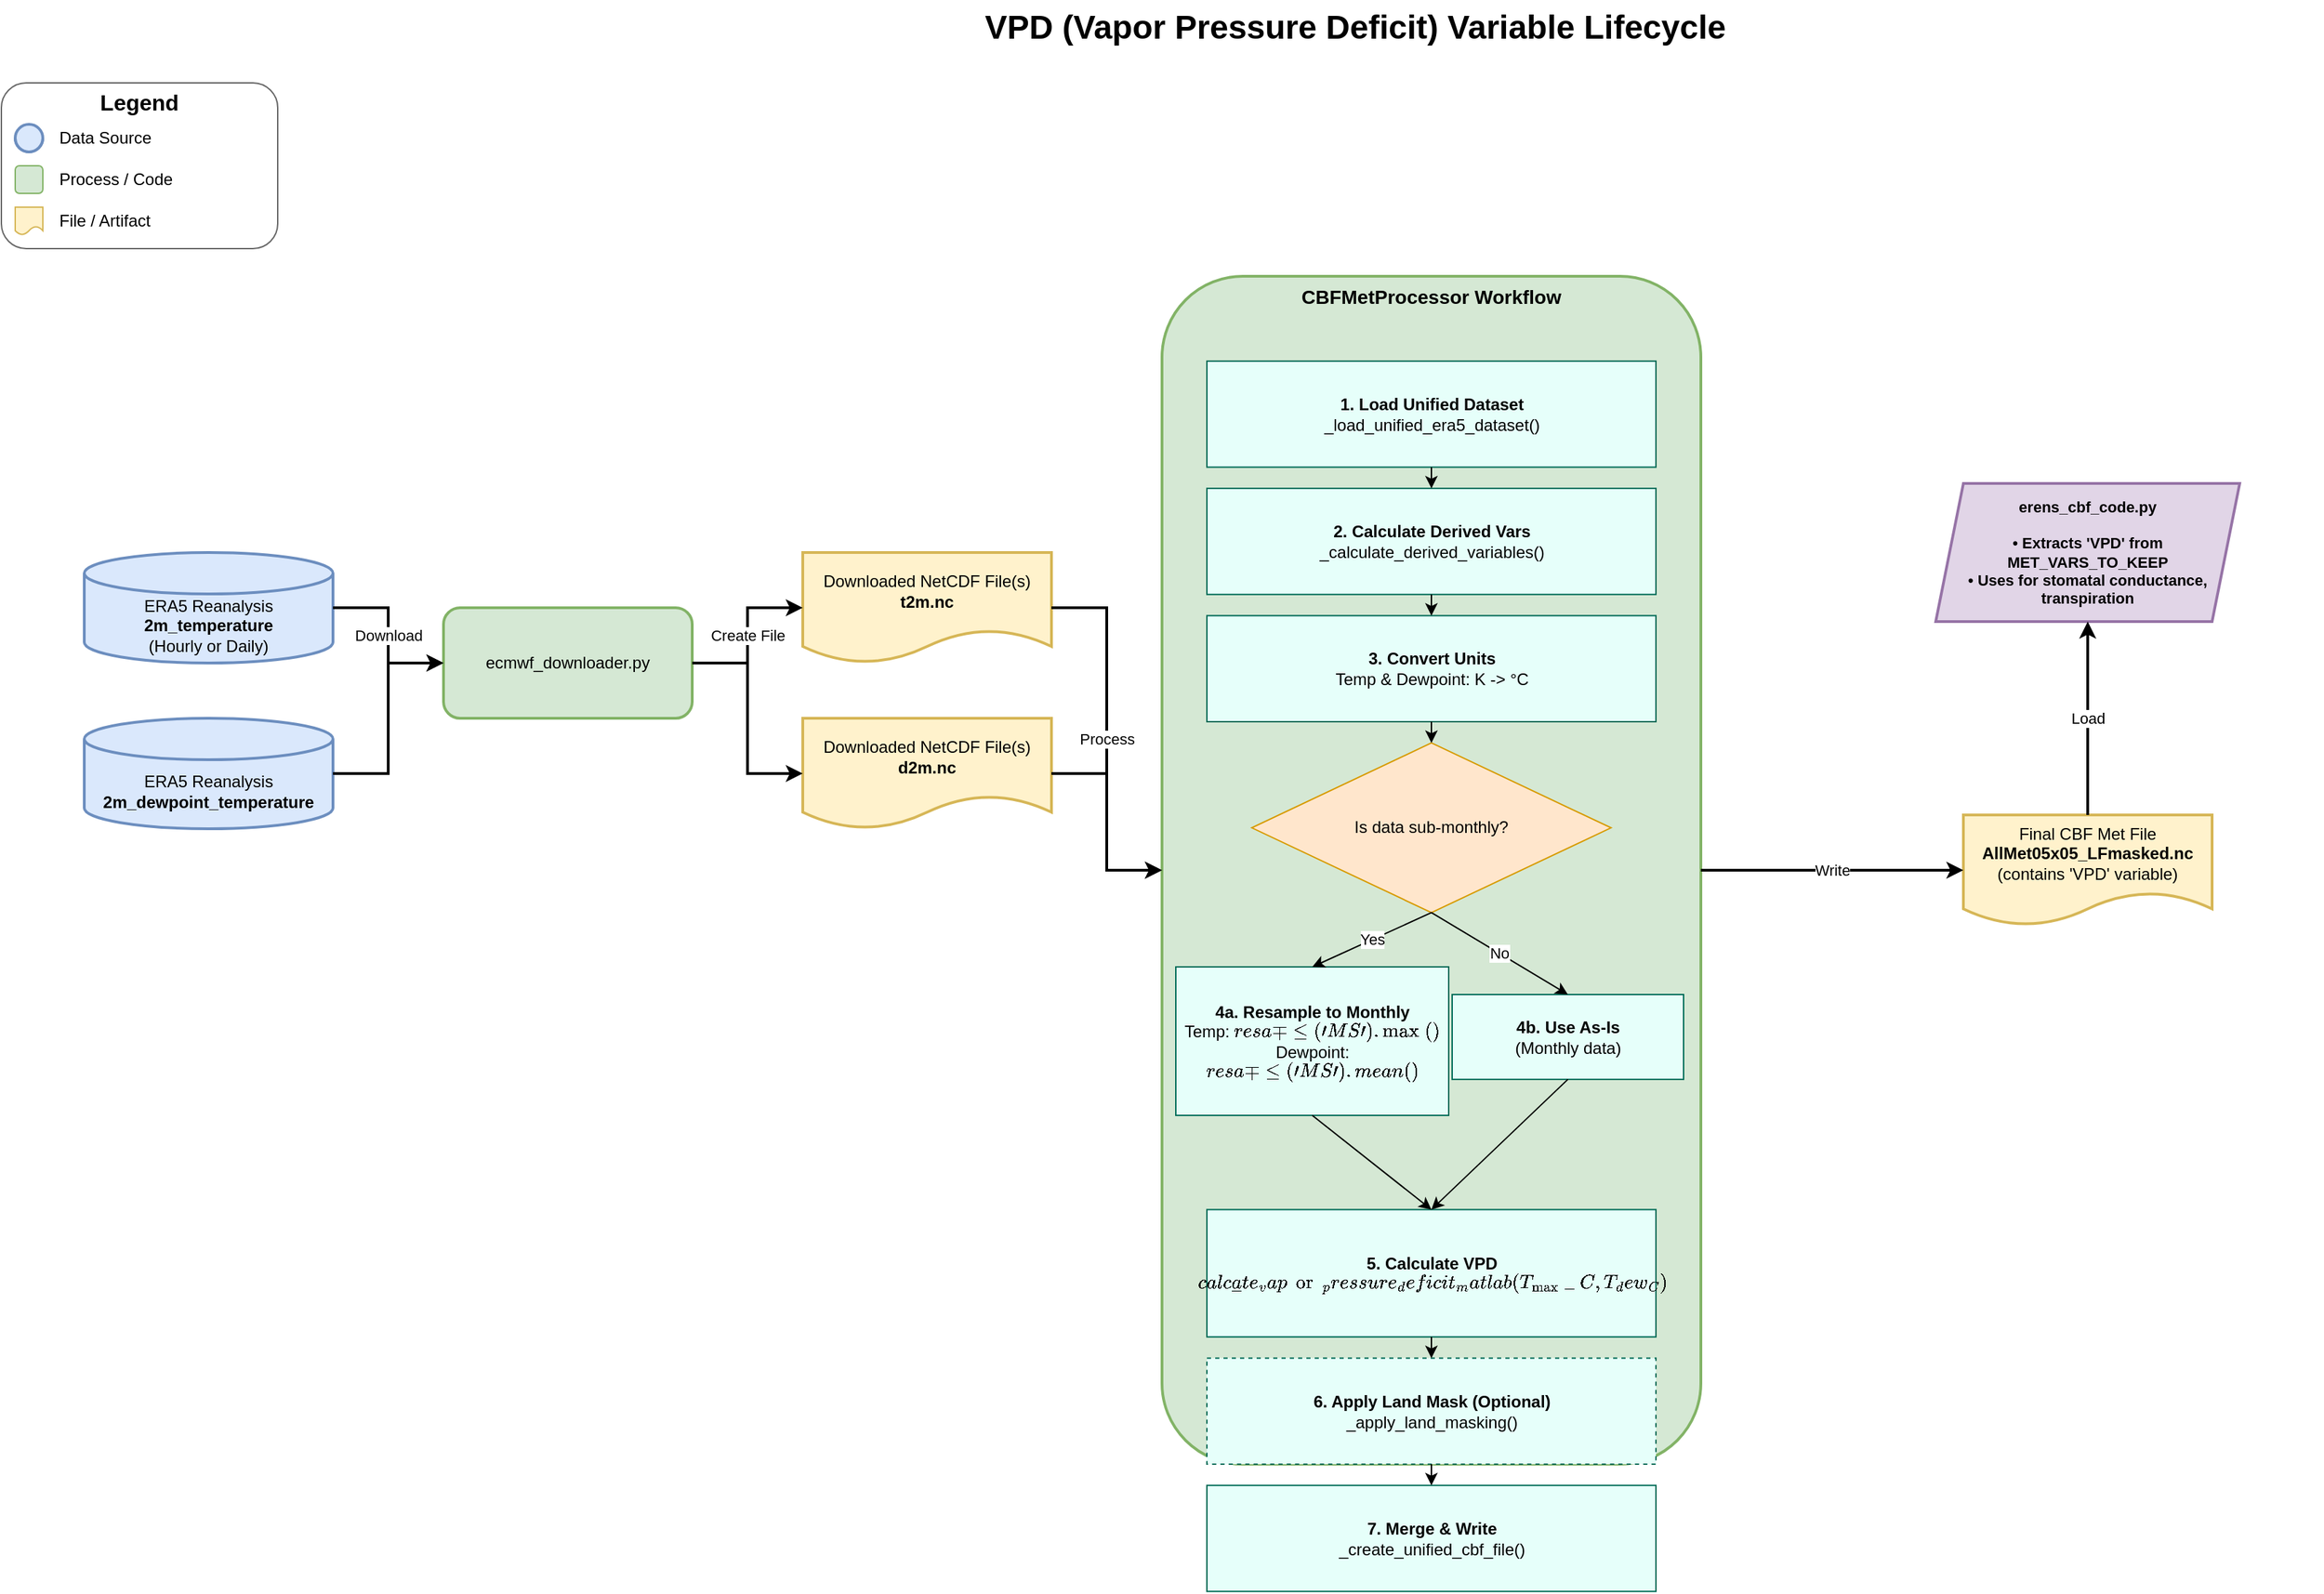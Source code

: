 <mxfile version="28.1.2">
  <diagram name="VPD-Lifecycle" id="VPD-Lifecycle-1">
    <mxGraphModel dx="1234" dy="859" grid="1" gridSize="10" guides="1" tooltips="1" connect="1" arrows="1" fold="1" page="1" pageScale="1" pageWidth="2000" pageHeight="1400" math="0" shadow="0">
      <root>
        <mxCell id="0" />
        <mxCell id="1" parent="0" />
        <mxCell id="title" value="VPD (Vapor Pressure Deficit) Variable Lifecycle" style="text;html=1;strokeColor=none;fillColor=none;align=center;verticalAlign=middle;whiteSpace=wrap;rounded=0;fontSize=24;fontStyle=1" parent="1" vertex="1">
          <mxGeometry x="300" y="20" width="1400" height="40" as="geometry" />
        </mxCell>
        <mxCell id="legend-box" value="" style="rounded=1;whiteSpace=wrap;html=1;strokeColor=#666666;fillColor=none;" parent="1" vertex="1">
          <mxGeometry x="20" y="80" width="200" height="120" as="geometry" />
        </mxCell>
        <mxCell id="legend-title" value="Legend" style="text;html=1;strokeColor=none;fillColor=none;align=center;verticalAlign=middle;whiteSpace=wrap;rounded=0;fontStyle=1;fontSize=16;" parent="1" vertex="1">
          <mxGeometry x="30" y="84" width="180" height="20" as="geometry" />
        </mxCell>
        <mxCell id="legend-source" value="" style="shape=cylinder3;whiteSpace=wrap;html=1;boundedLbl=1;backgroundOutline=1;size=15;strokeWidth=2;fillColor=#dae8fc;strokeColor=#6c8ebf;" parent="1" vertex="1">
          <mxGeometry x="30" y="110" width="20" height="20" as="geometry" />
        </mxCell>
        <mxCell id="legend-source-text" value="Data Source" style="text;html=1;strokeColor=none;fillColor=none;align=left;verticalAlign=middle;whiteSpace=wrap;rounded=0;" parent="1" vertex="1">
          <mxGeometry x="60" y="110" width="140" height="20" as="geometry" />
        </mxCell>
        <mxCell id="legend-process" value="" style="rounded=1;whiteSpace=wrap;html=1;fillColor=#d5e8d4;strokeColor=#82b366;" parent="1" vertex="1">
          <mxGeometry x="30" y="140" width="20" height="20" as="geometry" />
        </mxCell>
        <mxCell id="legend-process-text" value="Process / Code" style="text;html=1;strokeColor=none;fillColor=none;align=left;verticalAlign=middle;whiteSpace=wrap;rounded=0;" parent="1" vertex="1">
          <mxGeometry x="60" y="140" width="140" height="20" as="geometry" />
        </mxCell>
        <mxCell id="legend-file" value="" style="shape=document;whiteSpace=wrap;html=1;boundedLbl=1;fillColor=#fff2cc;strokeColor=#d6b656;" parent="1" vertex="1">
          <mxGeometry x="30" y="170" width="20" height="20" as="geometry" />
        </mxCell>
        <mxCell id="legend-file-text" value="File / Artifact" style="text;html=1;strokeColor=none;fillColor=none;align=left;verticalAlign=middle;whiteSpace=wrap;rounded=0;" parent="1" vertex="1">
          <mxGeometry x="60" y="170" width="140" height="20" as="geometry" />
        </mxCell>
        <mxCell id="source-data-temp" value="ERA5 Reanalysis&lt;br&gt;&lt;b&gt;2m_temperature&lt;/b&gt;&lt;br&gt;(Hourly or Daily)" style="shape=cylinder3;whiteSpace=wrap;html=1;boundedLbl=1;backgroundOutline=1;size=15;strokeWidth=2;fontSize=12;fontStyle=0;fillColor=#dae8fc;strokeColor=#6c8ebf;" parent="1" vertex="1">
          <mxGeometry x="80" y="420" width="180" height="80" as="geometry" />
        </mxCell>
        <mxCell id="source-data-dew" value="ERA5 Reanalysis&lt;br&gt;&lt;b&gt;2m_dewpoint_temperature&lt;/b&gt;" style="shape=cylinder3;whiteSpace=wrap;html=1;boundedLbl=1;backgroundOutline=1;size=15;strokeWidth=2;fontSize=12;fontStyle=0;fillColor=#dae8fc;strokeColor=#6c8ebf;" parent="1" vertex="1">
          <mxGeometry x="80" y="540" width="180" height="80" as="geometry" />
        </mxCell>
        <mxCell id="downloader" value="ecmwf_downloader.py" style="rounded=1;whiteSpace=wrap;html=1;strokeWidth=2;fontSize=12;fillColor=#d5e8d4;strokeColor=#82b366;align=center;" parent="1" vertex="1">
          <mxGeometry x="340" y="460" width="180" height="80" as="geometry" />
        </mxCell>
        <mxCell id="downloaded-file-temp" value="Downloaded NetCDF File(s)&lt;br&gt;&lt;b&gt;t2m.nc&lt;/b&gt;" style="shape=document;whiteSpace=wrap;html=1;boundedLbl=1;strokeWidth=2;fontSize=12;fillColor=#fff2cc;strokeColor=#d6b656;" parent="1" vertex="1">
          <mxGeometry x="600" y="420" width="180" height="80" as="geometry" />
        </mxCell>
        <mxCell id="downloaded-file-dew" value="Downloaded NetCDF File(s)&lt;br&gt;&lt;b&gt;d2m.nc&lt;/b&gt;" style="shape=document;whiteSpace=wrap;html=1;boundedLbl=1;strokeWidth=2;fontSize=12;fillColor=#fff2cc;strokeColor=#d6b656;" parent="1" vertex="1">
          <mxGeometry x="600" y="540" width="180" height="80" as="geometry" />
        </mxCell>
        <mxCell id="processor-container" value="CBFMetProcessor Workflow" style="rounded=1;whiteSpace=wrap;html=1;strokeWidth=2;fontSize=14;fontStyle=1;align=center;verticalAlign=top;fillColor=#d5e8d4;strokeColor=#82b366;" parent="1" vertex="1">
          <mxGeometry x="860" y="220" width="390" height="860" as="geometry" />
        </mxCell>
        <mxCell id="step1" value="&lt;b&gt;1. Load Unified Dataset&lt;/b&gt;&lt;br&gt;_load_unified_era5_dataset()" style="rounded=0;whiteSpace=wrap;html=1;align=center;fillColor=#e6fffa;strokeColor=#006b57;" parent="processor-container" vertex="1">
          <mxGeometry x="32.5" y="61.429" width="325" height="76.786" as="geometry" />
        </mxCell>
        <mxCell id="step2" value="&lt;b&gt;2. Calculate Derived Vars&lt;/b&gt;&lt;br&gt;_calculate_derived_variables()" style="rounded=0;whiteSpace=wrap;html=1;align=center;fillColor=#e6fffa;strokeColor=#006b57;" parent="processor-container" vertex="1">
          <mxGeometry x="32.5" y="153.571" width="325" height="76.786" as="geometry" />
        </mxCell>
        <mxCell id="step3" value="&lt;b&gt;3. Convert Units&lt;/b&gt;&lt;br&gt;Temp &amp;amp; Dewpoint: K -&amp;gt; °C" style="rounded=0;whiteSpace=wrap;html=1;align=center;fillColor=#e6fffa;strokeColor=#006b57;" parent="processor-container" vertex="1">
          <mxGeometry x="32.5" y="245.714" width="325" height="76.786" as="geometry" />
        </mxCell>
        <mxCell id="decision" value="Is data sub-monthly?" style="rhombus;whiteSpace=wrap;html=1;fillColor=#ffe6cc;strokeColor=#d79b00;" parent="processor-container" vertex="1">
          <mxGeometry x="65.0" y="337.857" width="260.0" height="122.857" as="geometry" />
        </mxCell>
        <mxCell id="resample-step" value="&lt;b&gt;4a. Resample to Monthly&lt;/b&gt;&lt;br&gt;Temp: `resample(&#39;MS&#39;).max()`&lt;br&gt;Dewpoint: `resample(&#39;MS&#39;).mean()`" style="rounded=0;whiteSpace=wrap;html=1;align=center;fillColor=#e6fffa;strokeColor=#006b57;" parent="processor-container" vertex="1">
          <mxGeometry x="10" y="500" width="197.5" height="107.5" as="geometry" />
        </mxCell>
        <mxCell id="asis-step" value="&lt;b&gt;4b. Use As-Is&lt;/b&gt;&lt;br&gt;(Monthly data)" style="rounded=0;whiteSpace=wrap;html=1;align=center;fillColor=#e6fffa;strokeColor=#006b57;" parent="processor-container" vertex="1">
          <mxGeometry x="210" y="520" width="167.5" height="61.43" as="geometry" />
        </mxCell>
        <mxCell id="calculate-vpd" value="&lt;b&gt;5. Calculate VPD&lt;/b&gt;&lt;br&gt;`calculate_vapor_pressure_deficit_matlab(T_max_C, T_dew_C)`" style="rounded=0;whiteSpace=wrap;html=1;align=center;fillColor=#e6fffa;strokeColor=#006b57;" parent="processor-container" vertex="1">
          <mxGeometry x="32.5" y="675.714" width="325" height="92.143" as="geometry" />
        </mxCell>
        <mxCell id="mask-step" value="&lt;b&gt;6. Apply Land Mask (Optional)&lt;/b&gt;&lt;br&gt;_apply_land_masking()" style="rounded=0;whiteSpace=wrap;html=1;align=center;fillColor=#e6fffa;strokeColor=#006b57;dashed=1;" parent="processor-container" vertex="1">
          <mxGeometry x="32.5" y="783.214" width="325" height="76.786" as="geometry" />
        </mxCell>
        <mxCell id="merge-step" value="&lt;b&gt;7. Merge &amp;amp; Write&lt;/b&gt;&lt;br&gt;_create_unified_cbf_file()" style="rounded=0;whiteSpace=wrap;html=1;align=center;fillColor=#e6fffa;strokeColor=#006b57;" parent="processor-container" vertex="1">
          <mxGeometry x="32.5" y="875.357" width="325" height="76.786" as="geometry" />
        </mxCell>
        <mxCell id="sub-arrow1" value="" style="endArrow=classic;html=1;rounded=0;" parent="processor-container" source="step1" target="step2" edge="1">
          <mxGeometry width="50" height="50" relative="1" as="geometry">
            <mxPoint x="195.0" y="153.571" as="sourcePoint" />
            <mxPoint x="195.0" y="230.357" as="targetPoint" />
          </mxGeometry>
        </mxCell>
        <mxCell id="sub-arrow2" value="" style="endArrow=classic;html=1;rounded=0;" parent="processor-container" source="step2" target="step3" edge="1">
          <mxGeometry width="50" height="50" relative="1" as="geometry">
            <mxPoint x="195.0" y="245.714" as="sourcePoint" />
            <mxPoint x="195.0" y="322.5" as="targetPoint" />
          </mxGeometry>
        </mxCell>
        <mxCell id="sub-arrow3" value="" style="endArrow=classic;html=1;rounded=0;" parent="processor-container" source="step3" target="decision" edge="1">
          <mxGeometry width="50" height="50" relative="1" as="geometry">
            <mxPoint x="195.0" y="337.857" as="sourcePoint" />
            <mxPoint x="195.0" y="414.643" as="targetPoint" />
          </mxGeometry>
        </mxCell>
        <mxCell id="sub-arrow4" value="Yes" style="endArrow=classic;html=1;rounded=0;exitX=0.5;exitY=1;exitDx=0;exitDy=0;entryX=0.5;entryY=0;entryDx=0;entryDy=0;" parent="processor-container" source="decision" target="resample-step" edge="1">
          <mxGeometry width="50" height="50" relative="1" as="geometry">
            <mxPoint x="195.0" y="491.429" as="sourcePoint" />
            <mxPoint x="195.0" y="568.214" as="targetPoint" />
          </mxGeometry>
        </mxCell>
        <mxCell id="sub-arrow5" value="No" style="endArrow=classic;html=1;rounded=0;exitX=0.5;exitY=1;exitDx=0;exitDy=0;entryX=0.5;entryY=0;entryDx=0;entryDy=0;" parent="processor-container" source="decision" target="asis-step" edge="1">
          <mxGeometry width="50" height="50" relative="1" as="geometry">
            <mxPoint x="195.0" y="598.929" as="sourcePoint" />
            <mxPoint x="195.0" y="675.714" as="targetPoint" />
          </mxGeometry>
        </mxCell>
        <mxCell id="sub-arrow6" value="" style="endArrow=classic;html=1;rounded=0;exitX=0.5;exitY=1;exitDx=0;exitDy=0;entryX=0.5;entryY=0;entryDx=0;entryDy=0;" parent="processor-container" source="resample-step" target="calculate-vpd" edge="1">
          <mxGeometry width="50" height="50" relative="1" as="geometry">
            <mxPoint x="195.0" y="691.071" as="sourcePoint" />
            <mxPoint x="195.0" y="767.857" as="targetPoint" />
          </mxGeometry>
        </mxCell>
        <mxCell id="sub-arrow7" value="" style="endArrow=classic;html=1;rounded=0;exitX=0.5;exitY=1;exitDx=0;exitDy=0;entryX=0.5;entryY=0;entryDx=0;entryDy=0;" parent="processor-container" source="asis-step" target="calculate-vpd" edge="1">
          <mxGeometry width="50" height="50" relative="1" as="geometry">
            <mxPoint x="195.0" y="798.571" as="sourcePoint" />
            <mxPoint x="195.0" y="875.357" as="targetPoint" />
          </mxGeometry>
        </mxCell>
        <mxCell id="sub-arrow8" value="" style="endArrow=classic;html=1;rounded=0;exitX=0.5;exitY=1;exitDx=0;exitDy=0;entryX=0.5;entryY=0;entryDx=0;entryDy=0;" parent="processor-container" source="calculate-vpd" target="mask-step" edge="1">
          <mxGeometry width="50" height="50" relative="1" as="geometry">
            <mxPoint x="195.0" y="906.071" as="sourcePoint" />
            <mxPoint x="195.0" y="982.857" as="targetPoint" />
          </mxGeometry>
        </mxCell>
        <mxCell id="sub-arrow9" value="" style="endArrow=classic;html=1;rounded=0;exitX=0.5;exitY=1;exitDx=0;exitDy=0;entryX=0.5;entryY=0;entryDx=0;entryDy=0;" parent="processor-container" source="mask-step" target="merge-step" edge="1">
          <mxGeometry width="50" height="50" relative="1" as="geometry">
            <mxPoint x="195.0" y="1013.571" as="sourcePoint" />
            <mxPoint x="195.0" y="1090.357" as="targetPoint" />
          </mxGeometry>
        </mxCell>
        <mxCell id="cbf-file" value="Final CBF Met File&lt;br&gt;&lt;b&gt;AllMet05x05_LFmasked.nc&lt;/b&gt;&lt;br&gt;(contains &#39;VPD&#39; variable)" style="shape=document;whiteSpace=wrap;html=1;boundedLbl=1;strokeWidth=2;fontSize=12;fillColor=#fff2cc;strokeColor=#d6b656;" parent="1" vertex="1">
          <mxGeometry x="1440" y="610" width="180" height="80" as="geometry" />
        </mxCell>
        <mxCell id="erens-code" value="erens_cbf_code.py&lt;br&gt;&lt;br&gt;• Extracts &#39;VPD&#39; from MET_VARS_TO_KEEP&lt;br&gt;• Uses for stomatal conductance, transpiration" style="shape=parallelogram;perimeter=parallelogramPerimeter;whiteSpace=wrap;html=1;fixedSize=1;strokeWidth=2;fontSize=11;fontStyle=1;fillColor=#e1d5e7;strokeColor=#9673a6;align=center;" parent="1" vertex="1">
          <mxGeometry x="1420" y="370" width="220" height="100" as="geometry" />
        </mxCell>
        <mxCell id="arrow1a" value="Download" style="edgeStyle=orthogonalEdgeStyle;rounded=0;orthogonalLoop=1;jettySize=auto;html=1;endArrow=classic;endFill=1;strokeWidth=2;" parent="1" source="source-data-temp" target="downloader" edge="1">
          <mxGeometry relative="1" as="geometry" />
        </mxCell>
        <mxCell id="arrow1b" value="" style="edgeStyle=orthogonalEdgeStyle;rounded=0;orthogonalLoop=1;jettySize=auto;html=1;endArrow=classic;endFill=1;strokeWidth=2;" parent="1" source="source-data-dew" target="downloader" edge="1">
          <mxGeometry relative="1" as="geometry" />
        </mxCell>
        <mxCell id="arrow2a" value="Create File" style="edgeStyle=orthogonalEdgeStyle;rounded=0;orthogonalLoop=1;jettySize=auto;html=1;endArrow=classic;endFill=1;strokeWidth=2;" parent="1" source="downloader" target="downloaded-file-temp" edge="1">
          <mxGeometry relative="1" as="geometry" />
        </mxCell>
        <mxCell id="arrow2b" value="" style="edgeStyle=orthogonalEdgeStyle;rounded=0;orthogonalLoop=1;jettySize=auto;html=1;endArrow=classic;endFill=1;strokeWidth=2;" parent="1" source="downloader" target="downloaded-file-dew" edge="1">
          <mxGeometry relative="1" as="geometry" />
        </mxCell>
        <mxCell id="arrow3a" value="Process" style="edgeStyle=orthogonalEdgeStyle;rounded=0;orthogonalLoop=1;jettySize=auto;html=1;endArrow=classic;endFill=1;strokeWidth=2;" parent="1" source="downloaded-file-temp" target="processor-container" edge="1">
          <mxGeometry relative="1" as="geometry" />
        </mxCell>
        <mxCell id="arrow3b" value="" style="edgeStyle=orthogonalEdgeStyle;rounded=0;orthogonalLoop=1;jettySize=auto;html=1;endArrow=classic;endFill=1;strokeWidth=2;" parent="1" source="downloaded-file-dew" target="processor-container" edge="1">
          <mxGeometry relative="1" as="geometry" />
        </mxCell>
        <mxCell id="arrow4" value="Write" style="edgeStyle=orthogonalEdgeStyle;rounded=0;orthogonalLoop=1;jettySize=auto;html=1;endArrow=classic;endFill=1;strokeWidth=2;" parent="1" source="processor-container" target="cbf-file" edge="1">
          <mxGeometry relative="1" as="geometry" />
        </mxCell>
        <mxCell id="arrow5" value="Load" style="edgeStyle=orthogonalEdgeStyle;rounded=0;orthogonalLoop=1;jettySize=auto;html=1;endArrow=classic;endFill=1;strokeWidth=2;" parent="1" source="cbf-file" target="erens-code" edge="1">
          <mxGeometry relative="1" as="geometry" />
        </mxCell>
      </root>
    </mxGraphModel>
  </diagram>
</mxfile>
